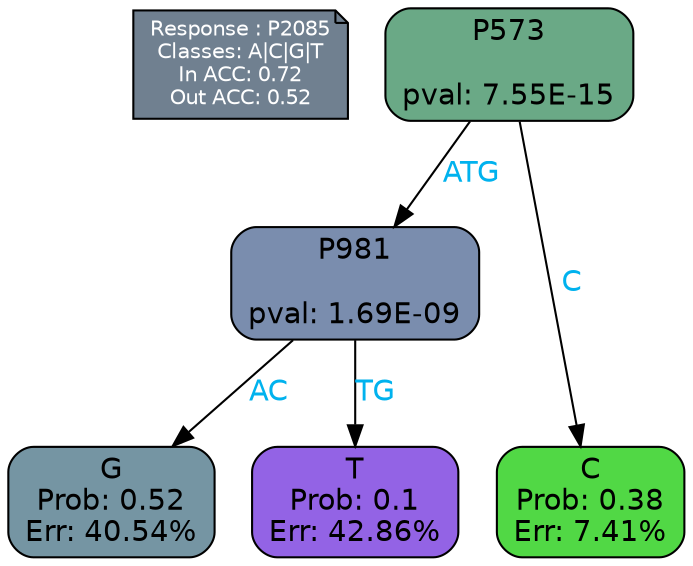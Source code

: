 digraph Tree {
node [shape=box, style="filled, rounded", color="black", fontname=helvetica] ;
graph [ranksep=equally, splines=polylines, bgcolor=transparent, dpi=600] ;
edge [fontname=helvetica] ;
LEGEND [label="Response : P2085
Classes: A|C|G|T
In ACC: 0.72
Out ACC: 0.52
",shape=note,align=left,style=filled,fillcolor="slategray",fontcolor="white",fontsize=10];1 [label="P573

pval: 7.55E-15", fillcolor="#6aa986"] ;
2 [label="P981

pval: 1.69E-09", fillcolor="#7a8dae"] ;
3 [label="G
Prob: 0.52
Err: 40.54%", fillcolor="#7595a3"] ;
4 [label="T
Prob: 0.1
Err: 42.86%", fillcolor="#9363e5"] ;
5 [label="C
Prob: 0.38
Err: 7.41%", fillcolor="#51d845"] ;
1 -> 2 [label="ATG",fontcolor=deepskyblue2] ;
1 -> 5 [label="C",fontcolor=deepskyblue2] ;
2 -> 3 [label="AC",fontcolor=deepskyblue2] ;
2 -> 4 [label="TG",fontcolor=deepskyblue2] ;
{rank = same; 3;4;5;}{rank = same; LEGEND;1;}}